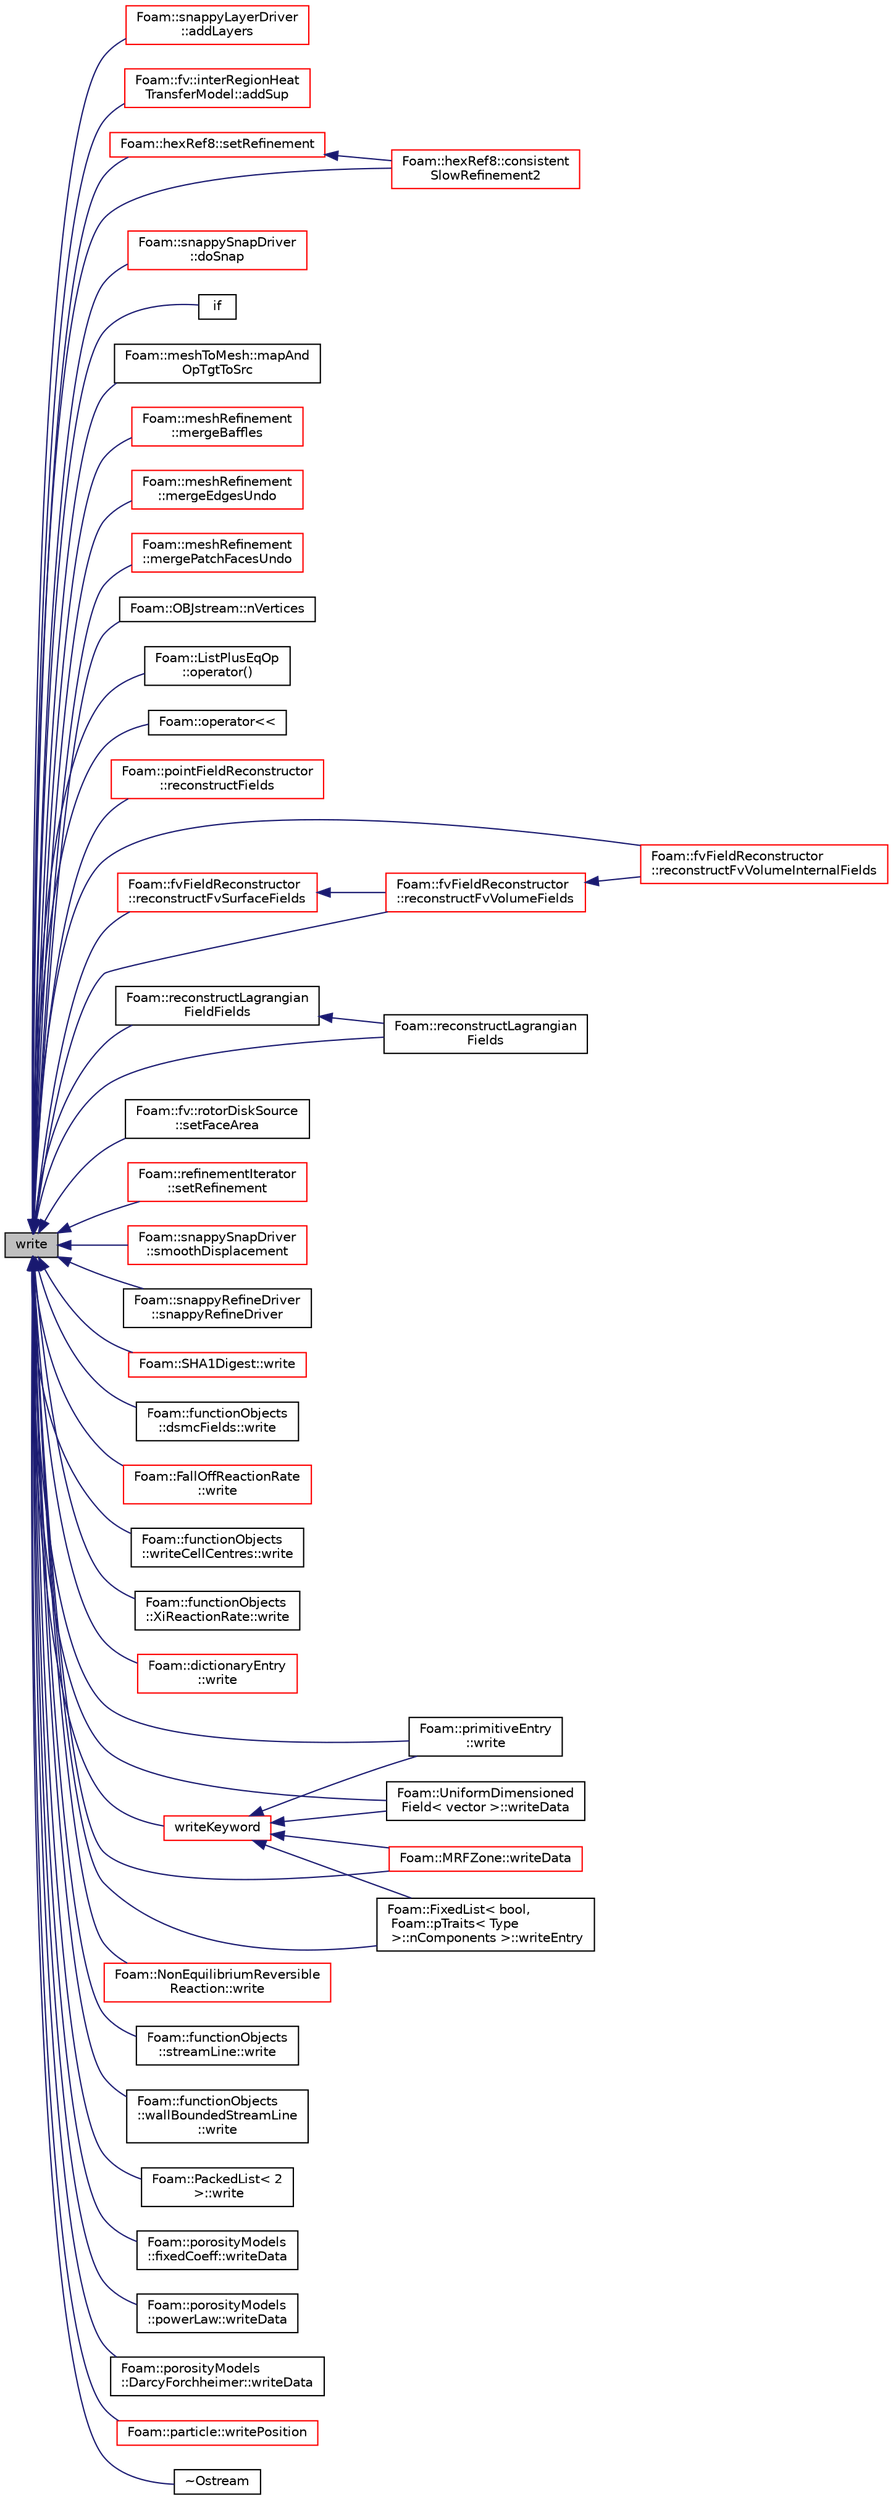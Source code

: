 digraph "write"
{
  bgcolor="transparent";
  edge [fontname="Helvetica",fontsize="10",labelfontname="Helvetica",labelfontsize="10"];
  node [fontname="Helvetica",fontsize="10",shape=record];
  rankdir="LR";
  Node8 [label="write",height=0.2,width=0.4,color="black", fillcolor="grey75", style="filled", fontcolor="black"];
  Node8 -> Node9 [dir="back",color="midnightblue",fontsize="10",style="solid",fontname="Helvetica"];
  Node9 [label="Foam::snappyLayerDriver\l::addLayers",height=0.2,width=0.4,color="red",URL="$a25909.html#a2654851d1ffedc26e8ff1424f7097ba6",tooltip="Add cell layers. "];
  Node8 -> Node12 [dir="back",color="midnightblue",fontsize="10",style="solid",fontname="Helvetica"];
  Node12 [label="Foam::fv::interRegionHeat\lTransferModel::addSup",height=0.2,width=0.4,color="red",URL="$a24677.html#a6944ee16225e24c97df423c35d4cd199",tooltip="Source term to energy equation. "];
  Node8 -> Node14 [dir="back",color="midnightblue",fontsize="10",style="solid",fontname="Helvetica"];
  Node14 [label="Foam::hexRef8::consistent\lSlowRefinement2",height=0.2,width=0.4,color="red",URL="$a22413.html#aeb8716163dcd0280ef71a13d2f7814a8",tooltip="Like consistentSlowRefinement but uses different meshWave. "];
  Node8 -> Node19 [dir="back",color="midnightblue",fontsize="10",style="solid",fontname="Helvetica"];
  Node19 [label="Foam::snappySnapDriver\l::doSnap",height=0.2,width=0.4,color="red",URL="$a25921.html#adf0870a8be4483ecdb73b26b20d027ee"];
  Node8 -> Node31 [dir="back",color="midnightblue",fontsize="10",style="solid",fontname="Helvetica"];
  Node31 [label="if",height=0.2,width=0.4,color="black",URL="$a20120.html#ac3cb3741c79f927103d66e27d1c400cf"];
  Node8 -> Node32 [dir="back",color="midnightblue",fontsize="10",style="solid",fontname="Helvetica"];
  Node32 [label="Foam::meshToMesh::mapAnd\lOpTgtToSrc",height=0.2,width=0.4,color="black",URL="$a30521.html#a95168670114bbb57f1890fe93bde9561"];
  Node8 -> Node33 [dir="back",color="midnightblue",fontsize="10",style="solid",fontname="Helvetica"];
  Node33 [label="Foam::meshRefinement\l::mergeBaffles",height=0.2,width=0.4,color="red",URL="$a25857.html#aa959f1ef1377d3a4eaac5ff099280e50",tooltip="Merge baffles. Gets pairs of faces. "];
  Node8 -> Node38 [dir="back",color="midnightblue",fontsize="10",style="solid",fontname="Helvetica"];
  Node38 [label="Foam::meshRefinement\l::mergeEdgesUndo",height=0.2,width=0.4,color="red",URL="$a25857.html#a25b6e413ec6206e879f283d99509812f",tooltip="Merge edges, maintain mesh quality. Return global number. "];
  Node8 -> Node43 [dir="back",color="midnightblue",fontsize="10",style="solid",fontname="Helvetica"];
  Node43 [label="Foam::meshRefinement\l::mergePatchFacesUndo",height=0.2,width=0.4,color="red",URL="$a25857.html#a46abeca243f55035145fe45edc956bef",tooltip="Merge coplanar faces. preserveFaces is != -1 for faces. "];
  Node8 -> Node44 [dir="back",color="midnightblue",fontsize="10",style="solid",fontname="Helvetica"];
  Node44 [label="Foam::OBJstream::nVertices",height=0.2,width=0.4,color="black",URL="$a30865.html#ab33282d0416d3086335dc2c71bd6a047",tooltip="Return the number of vertices written. "];
  Node8 -> Node45 [dir="back",color="midnightblue",fontsize="10",style="solid",fontname="Helvetica"];
  Node45 [label="Foam::ListPlusEqOp\l::operator()",height=0.2,width=0.4,color="black",URL="$a24261.html#a33f59e84c60f75110e784d87fe239ad9"];
  Node8 -> Node46 [dir="back",color="midnightblue",fontsize="10",style="solid",fontname="Helvetica"];
  Node46 [label="Foam::operator\<\<",height=0.2,width=0.4,color="black",URL="$a21851.html#a8648aef34e23f65341048f1b6b515aad"];
  Node8 -> Node47 [dir="back",color="midnightblue",fontsize="10",style="solid",fontname="Helvetica"];
  Node47 [label="Foam::pointFieldReconstructor\l::reconstructFields",height=0.2,width=0.4,color="red",URL="$a30005.html#afdbc06f26580a47771f50bfc33ac87a1",tooltip="Reconstruct and write all fields. "];
  Node8 -> Node50 [dir="back",color="midnightblue",fontsize="10",style="solid",fontname="Helvetica"];
  Node50 [label="Foam::fvFieldReconstructor\l::reconstructFvSurfaceFields",height=0.2,width=0.4,color="red",URL="$a29997.html#ae2d566ae42b0d3d1cae82189cc15e3f5",tooltip="Read, reconstruct and write all/selected surface fields. "];
  Node50 -> Node52 [dir="back",color="midnightblue",fontsize="10",style="solid",fontname="Helvetica"];
  Node52 [label="Foam::fvFieldReconstructor\l::reconstructFvVolumeFields",height=0.2,width=0.4,color="red",URL="$a29997.html#a8d6a39c49209189dc1677e2985888107",tooltip="Read, reconstruct and write all/selected volume fields. "];
  Node52 -> Node53 [dir="back",color="midnightblue",fontsize="10",style="solid",fontname="Helvetica"];
  Node53 [label="Foam::fvFieldReconstructor\l::reconstructFvVolumeInternalFields",height=0.2,width=0.4,color="red",URL="$a29997.html#a56b0a335258f4da54a984dc25ef10e89",tooltip="Read, reconstruct and write all/selected volume internal fields. "];
  Node8 -> Node52 [dir="back",color="midnightblue",fontsize="10",style="solid",fontname="Helvetica"];
  Node8 -> Node53 [dir="back",color="midnightblue",fontsize="10",style="solid",fontname="Helvetica"];
  Node8 -> Node55 [dir="back",color="midnightblue",fontsize="10",style="solid",fontname="Helvetica"];
  Node55 [label="Foam::reconstructLagrangian\lFieldFields",height=0.2,width=0.4,color="black",URL="$a21851.html#a7d4b2cacc32265a49e7664807afda7e5"];
  Node55 -> Node56 [dir="back",color="midnightblue",fontsize="10",style="solid",fontname="Helvetica"];
  Node56 [label="Foam::reconstructLagrangian\lFields",height=0.2,width=0.4,color="black",URL="$a21851.html#a46e14d4afb931626b729217805b535af"];
  Node8 -> Node56 [dir="back",color="midnightblue",fontsize="10",style="solid",fontname="Helvetica"];
  Node8 -> Node57 [dir="back",color="midnightblue",fontsize="10",style="solid",fontname="Helvetica"];
  Node57 [label="Foam::fv::rotorDiskSource\l::setFaceArea",height=0.2,width=0.4,color="black",URL="$a24629.html#a161ab2dd610fa2868ae3529d99faf5d9",tooltip="Set the face areas per cell, and optionally correct the rotor axis. "];
  Node8 -> Node58 [dir="back",color="midnightblue",fontsize="10",style="solid",fontname="Helvetica"];
  Node58 [label="Foam::refinementIterator\l::setRefinement",height=0.2,width=0.4,color="red",URL="$a22261.html#afd8b2c75ae43c5073eece728f11ed02a",tooltip="Try to refine cells in given direction. Constructs intermediate. "];
  Node8 -> Node60 [dir="back",color="midnightblue",fontsize="10",style="solid",fontname="Helvetica"];
  Node60 [label="Foam::hexRef8::setRefinement",height=0.2,width=0.4,color="red",URL="$a22413.html#a59cb8a999be096950b6cc4f7c457426b",tooltip="Insert refinement. All selected cells will be split into 8. "];
  Node60 -> Node14 [dir="back",color="midnightblue",fontsize="10",style="solid",fontname="Helvetica"];
  Node8 -> Node22 [dir="back",color="midnightblue",fontsize="10",style="solid",fontname="Helvetica"];
  Node22 [label="Foam::snappySnapDriver\l::smoothDisplacement",height=0.2,width=0.4,color="red",URL="$a25921.html#ab9edad6f253859d05fb0b849fc55f5e2",tooltip="Smooth the displacement field to the internal. "];
  Node8 -> Node61 [dir="back",color="midnightblue",fontsize="10",style="solid",fontname="Helvetica"];
  Node61 [label="Foam::snappyRefineDriver\l::snappyRefineDriver",height=0.2,width=0.4,color="black",URL="$a25917.html#a5675da79b1a5d194aa113611d3b9e024",tooltip="Construct from components. "];
  Node8 -> Node62 [dir="back",color="midnightblue",fontsize="10",style="solid",fontname="Helvetica"];
  Node62 [label="Foam::SHA1Digest::write",height=0.2,width=0.4,color="red",URL="$a28897.html#ac6f9e6e8cc976c13c54633d3895cc57e",tooltip="Write (40-byte) text representation, optionally with &#39;_&#39; prefix. "];
  Node8 -> Node67 [dir="back",color="midnightblue",fontsize="10",style="solid",fontname="Helvetica"];
  Node67 [label="Foam::functionObjects\l::dsmcFields::write",height=0.2,width=0.4,color="black",URL="$a24373.html#ae8f6374e29a250261b3979bbd6e5cb40",tooltip="Calculate and write the DSMC fields. "];
  Node8 -> Node68 [dir="back",color="midnightblue",fontsize="10",style="solid",fontname="Helvetica"];
  Node68 [label="Foam::FallOffReactionRate\l::write",height=0.2,width=0.4,color="red",URL="$a31637.html#a78cec3e4ecac4a89a3ad8d38f2ad21f5",tooltip="Write to stream. "];
  Node8 -> Node71 [dir="back",color="midnightblue",fontsize="10",style="solid",fontname="Helvetica"];
  Node71 [label="Foam::functionObjects\l::writeCellCentres::write",height=0.2,width=0.4,color="black",URL="$a24345.html#ae8f6374e29a250261b3979bbd6e5cb40",tooltip="Write the cell-centre fields. "];
  Node8 -> Node72 [dir="back",color="midnightblue",fontsize="10",style="solid",fontname="Helvetica"];
  Node72 [label="Foam::functionObjects\l::XiReactionRate::write",height=0.2,width=0.4,color="black",URL="$a24353.html#ae8f6374e29a250261b3979bbd6e5cb40",tooltip="Write the cell-centre fields. "];
  Node8 -> Node73 [dir="back",color="midnightblue",fontsize="10",style="solid",fontname="Helvetica"];
  Node73 [label="Foam::dictionaryEntry\l::write",height=0.2,width=0.4,color="red",URL="$a27133.html#a293fdfec8bdfbd5c3913ab4c9f3454ff",tooltip="Write. "];
  Node8 -> Node76 [dir="back",color="midnightblue",fontsize="10",style="solid",fontname="Helvetica"];
  Node76 [label="Foam::primitiveEntry\l::write",height=0.2,width=0.4,color="black",URL="$a27177.html#abba3093e9056aa1033a534c5f3df0a80",tooltip="Write, optionally with contents only (no keyword, etc) "];
  Node8 -> Node77 [dir="back",color="midnightblue",fontsize="10",style="solid",fontname="Helvetica"];
  Node77 [label="Foam::NonEquilibriumReversible\lReaction::write",height=0.2,width=0.4,color="red",URL="$a31673.html#a293fdfec8bdfbd5c3913ab4c9f3454ff",tooltip="Write. "];
  Node8 -> Node79 [dir="back",color="midnightblue",fontsize="10",style="solid",fontname="Helvetica"];
  Node79 [label="Foam::functionObjects\l::streamLine::write",height=0.2,width=0.4,color="black",URL="$a24273.html#ae8f6374e29a250261b3979bbd6e5cb40",tooltip="Calculate and write the steamlines. "];
  Node8 -> Node80 [dir="back",color="midnightblue",fontsize="10",style="solid",fontname="Helvetica"];
  Node80 [label="Foam::functionObjects\l::wallBoundedStreamLine\l::write",height=0.2,width=0.4,color="black",URL="$a24317.html#ae8f6374e29a250261b3979bbd6e5cb40",tooltip="Calculate and write the wall-bounded streamlines. "];
  Node8 -> Node81 [dir="back",color="midnightblue",fontsize="10",style="solid",fontname="Helvetica"];
  Node81 [label="Foam::PackedList\< 2\l \>::write",height=0.2,width=0.4,color="black",URL="$a27053.html#af9de36a208703725e7dc847f855b8831",tooltip="Write, optionally with indexedOutput. "];
  Node8 -> Node82 [dir="back",color="midnightblue",fontsize="10",style="solid",fontname="Helvetica"];
  Node82 [label="Foam::UniformDimensioned\lField\< vector \>::writeData",height=0.2,width=0.4,color="black",URL="$a27765.html#a25900c366cb0a98321899fde6c66dab7"];
  Node8 -> Node83 [dir="back",color="midnightblue",fontsize="10",style="solid",fontname="Helvetica"];
  Node83 [label="Foam::porosityModels\l::fixedCoeff::writeData",height=0.2,width=0.4,color="black",URL="$a22693.html#a4c658e15d7e8f5819cdc0eedbbbeb85e",tooltip="Write. "];
  Node8 -> Node84 [dir="back",color="midnightblue",fontsize="10",style="solid",fontname="Helvetica"];
  Node84 [label="Foam::porosityModels\l::powerLaw::writeData",height=0.2,width=0.4,color="black",URL="$a22713.html#a4c658e15d7e8f5819cdc0eedbbbeb85e",tooltip="Write. "];
  Node8 -> Node85 [dir="back",color="midnightblue",fontsize="10",style="solid",fontname="Helvetica"];
  Node85 [label="Foam::porosityModels\l::DarcyForchheimer::writeData",height=0.2,width=0.4,color="black",URL="$a22689.html#a4c658e15d7e8f5819cdc0eedbbbeb85e",tooltip="Write. "];
  Node8 -> Node86 [dir="back",color="midnightblue",fontsize="10",style="solid",fontname="Helvetica"];
  Node86 [label="Foam::MRFZone::writeData",height=0.2,width=0.4,color="red",URL="$a22681.html#a4a9a5e81ef203c89a365d47f0acc39b9",tooltip="Write. "];
  Node8 -> Node88 [dir="back",color="midnightblue",fontsize="10",style="solid",fontname="Helvetica"];
  Node88 [label="Foam::FixedList\< bool,\l Foam::pTraits\< Type\l \>::nComponents \>::writeEntry",height=0.2,width=0.4,color="black",URL="$a27009.html#ab40cda08e1d63badc1dbc7c31005601e",tooltip="Write the FixedList as a dictionary entry with keyword. "];
  Node8 -> Node89 [dir="back",color="midnightblue",fontsize="10",style="solid",fontname="Helvetica"];
  Node89 [label="writeKeyword",height=0.2,width=0.4,color="red",URL="$a27345.html#a3c58b2bb9174ea3c4a5fa58095d1290e",tooltip="Write the keyword followed by an appropriate indentation. "];
  Node89 -> Node86 [dir="back",color="midnightblue",fontsize="10",style="solid",fontname="Helvetica"];
  Node89 -> Node88 [dir="back",color="midnightblue",fontsize="10",style="solid",fontname="Helvetica"];
  Node89 -> Node76 [dir="back",color="midnightblue",fontsize="10",style="solid",fontname="Helvetica"];
  Node89 -> Node82 [dir="back",color="midnightblue",fontsize="10",style="solid",fontname="Helvetica"];
  Node8 -> Node2481 [dir="back",color="midnightblue",fontsize="10",style="solid",fontname="Helvetica"];
  Node2481 [label="Foam::particle::writePosition",height=0.2,width=0.4,color="red",URL="$a24721.html#aa3bae679e042d7e6516b7e01a1a9662f",tooltip="Write the particle position and cell. "];
  Node8 -> Node2482 [dir="back",color="midnightblue",fontsize="10",style="solid",fontname="Helvetica"];
  Node2482 [label="~Ostream",height=0.2,width=0.4,color="black",URL="$a27345.html#af5816dc0d854714cdc7cf6bb559df425",tooltip="Destructor. "];
}

